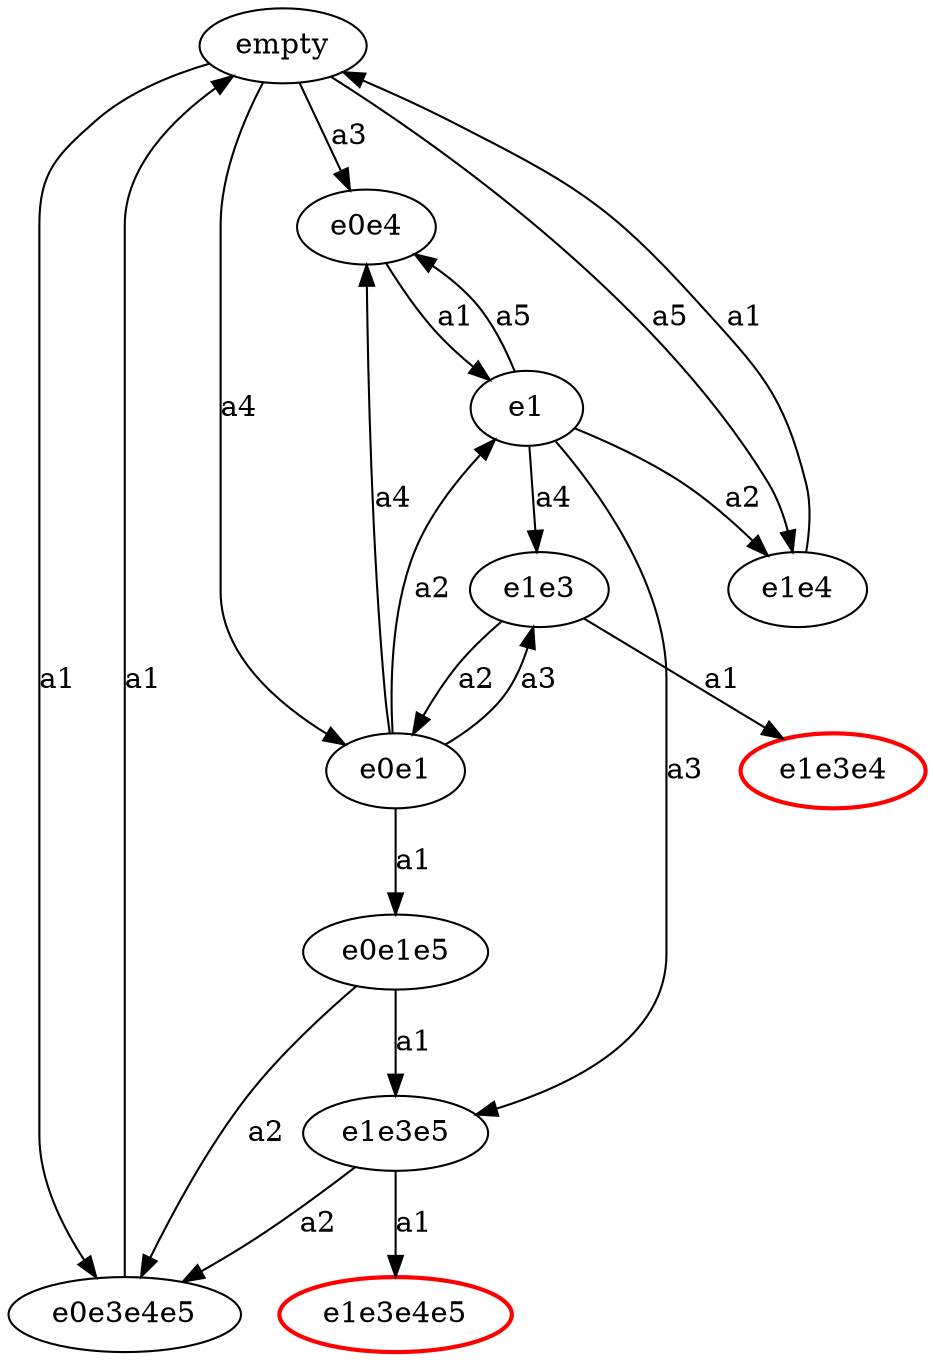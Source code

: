 strict digraph {
  empty -> e0e3e4e5 [label="a1"];
  empty -> e0e4 [label="a2"];
  empty -> e0e4 [label="a3"];
  empty -> e0e1 [label="a4"];
  empty -> e1e4 [label="a5"];
  e1e4 -> empty [label="a1"];
  e0e1 -> e0e1e5 [label="a1"];
  e0e1 -> e1 [label="a2"];
  e0e1 -> e1e3 [label="a3"];
  e0e1 -> e0e4 [label="a4"];
  e0e4 -> e1 [label="a1"];
  e1 -> e1e3 [label="a1"];
  e1 -> e1e4 [label="a2"];
  e1 -> e1e3e5 [label="a3"];
  e1 -> e1e3 [label="a4"];
  e1 -> e0e4 [label="a5"];
  e1e3 -> e1e3e4 [label="a1"];
  e1e3 -> e0e1 [label="a2"];
  e1e3e4 [color=red, style=bold]
  e1e3e5 -> e1e3e4e5 [label="a1"];
  e1e3e5 -> e0e3e4e5 [label="a2"];
  e0e3e4e5 -> empty [label="a1"];
  e1e3e4e5 [color=red, style=bold]
  e0e1e5 -> e1e3e5 [label="a1"];
  e0e1e5 -> e0e3e4e5 [label="a2"];
}